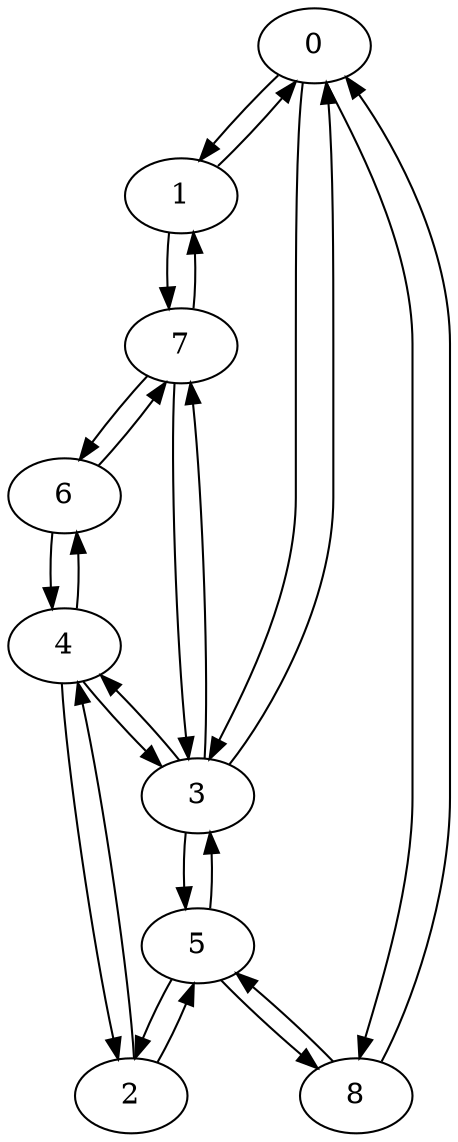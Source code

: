 digraph {
    0 -> 1;
    0 -> 3;
    0 -> 8;
    1 -> 0;
    1 -> 7;
    2 -> 4;
    2 -> 5;
    3 -> 0;
    3 -> 4;
    3 -> 5;
    3 -> 7;
    4 -> 2;
    4 -> 3;
    4 -> 6;
    5 -> 2;
    5 -> 3;
    5 -> 8;
    6 -> 4;
    6 -> 7;
    7 -> 1;
    7 -> 3;
    7 -> 6;
    8 -> 0;
    8 -> 5;
}